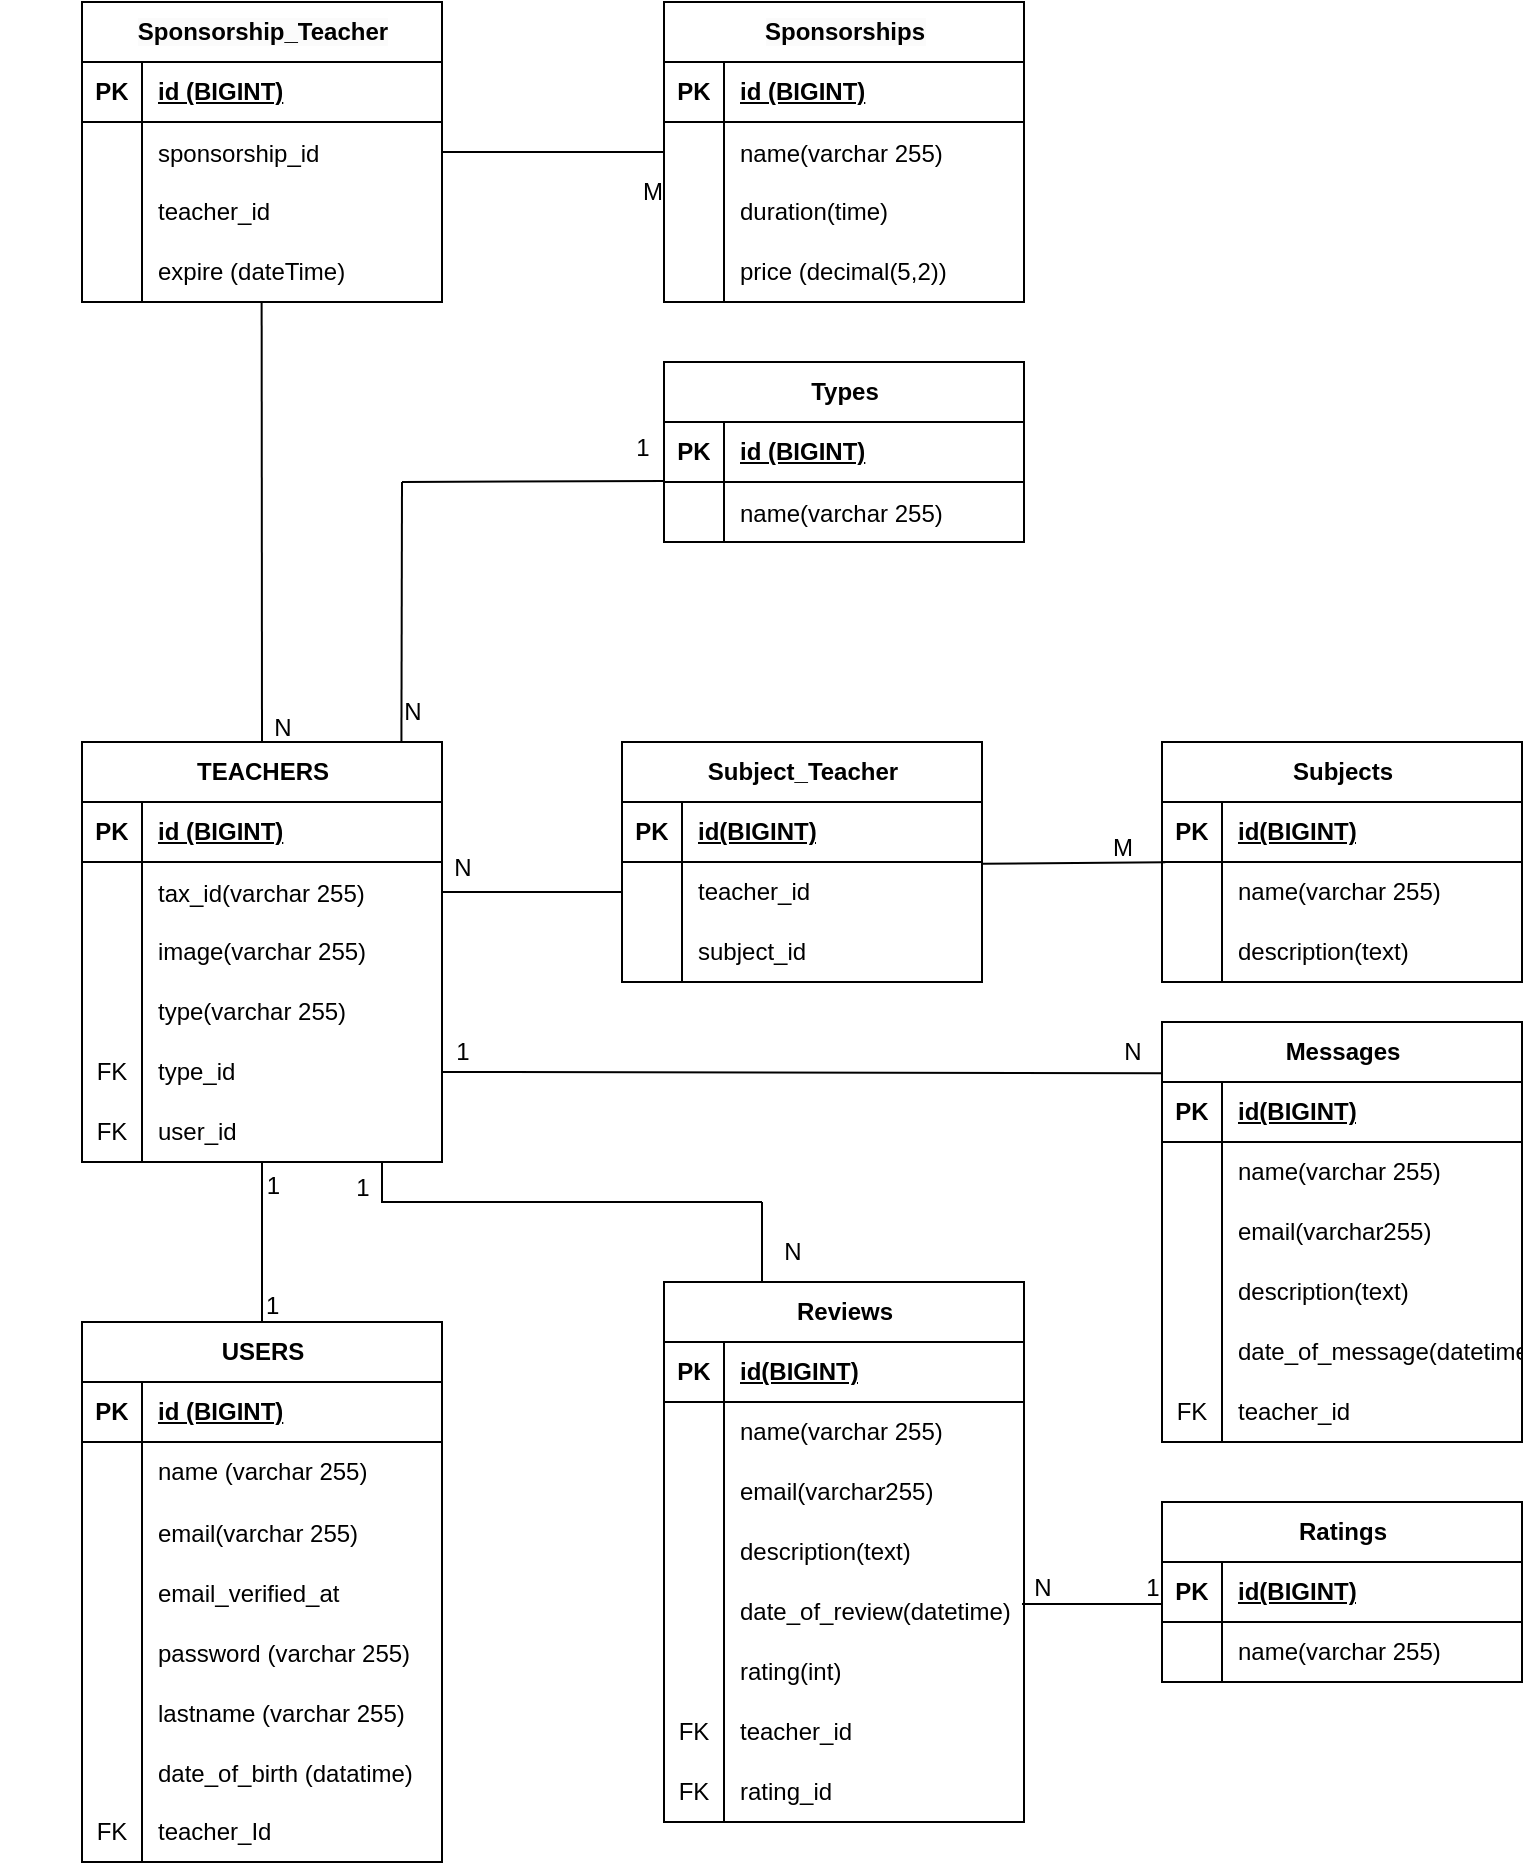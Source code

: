 <mxfile version="24.0.6" type="device">
  <diagram name="Pagina-1" id="2-KWNhYG-LQOm4lo-EsQ">
    <mxGraphModel dx="989" dy="1683" grid="1" gridSize="10" guides="1" tooltips="1" connect="1" arrows="1" fold="1" page="1" pageScale="1" pageWidth="827" pageHeight="1169" math="0" shadow="0">
      <root>
        <mxCell id="0" />
        <mxCell id="1" parent="0" />
        <mxCell id="TW_e7OQc9D77J0eGccz6-1" value="USERS" style="shape=table;startSize=30;container=1;collapsible=1;childLayout=tableLayout;fixedRows=1;rowLines=0;fontStyle=1;align=center;resizeLast=1;html=1;" parent="1" vertex="1">
          <mxGeometry x="90" y="380" width="180" height="270" as="geometry" />
        </mxCell>
        <mxCell id="TW_e7OQc9D77J0eGccz6-2" value="" style="shape=tableRow;horizontal=0;startSize=0;swimlaneHead=0;swimlaneBody=0;fillColor=none;collapsible=0;dropTarget=0;points=[[0,0.5],[1,0.5]];portConstraint=eastwest;top=0;left=0;right=0;bottom=1;" parent="TW_e7OQc9D77J0eGccz6-1" vertex="1">
          <mxGeometry y="30" width="180" height="30" as="geometry" />
        </mxCell>
        <mxCell id="TW_e7OQc9D77J0eGccz6-3" value="PK" style="shape=partialRectangle;connectable=0;fillColor=none;top=0;left=0;bottom=0;right=0;fontStyle=1;overflow=hidden;whiteSpace=wrap;html=1;" parent="TW_e7OQc9D77J0eGccz6-2" vertex="1">
          <mxGeometry width="30" height="30" as="geometry">
            <mxRectangle width="30" height="30" as="alternateBounds" />
          </mxGeometry>
        </mxCell>
        <mxCell id="TW_e7OQc9D77J0eGccz6-4" value="id (BIGINT)" style="shape=partialRectangle;connectable=0;fillColor=none;top=0;left=0;bottom=0;right=0;align=left;spacingLeft=6;fontStyle=5;overflow=hidden;whiteSpace=wrap;html=1;" parent="TW_e7OQc9D77J0eGccz6-2" vertex="1">
          <mxGeometry x="30" width="150" height="30" as="geometry">
            <mxRectangle width="150" height="30" as="alternateBounds" />
          </mxGeometry>
        </mxCell>
        <mxCell id="TW_e7OQc9D77J0eGccz6-5" value="" style="shape=tableRow;horizontal=0;startSize=0;swimlaneHead=0;swimlaneBody=0;fillColor=none;collapsible=0;dropTarget=0;points=[[0,0.5],[1,0.5]];portConstraint=eastwest;top=0;left=0;right=0;bottom=0;" parent="TW_e7OQc9D77J0eGccz6-1" vertex="1">
          <mxGeometry y="60" width="180" height="30" as="geometry" />
        </mxCell>
        <mxCell id="TW_e7OQc9D77J0eGccz6-6" value="" style="shape=partialRectangle;connectable=0;fillColor=none;top=0;left=0;bottom=0;right=0;editable=1;overflow=hidden;whiteSpace=wrap;html=1;" parent="TW_e7OQc9D77J0eGccz6-5" vertex="1">
          <mxGeometry width="30" height="30" as="geometry">
            <mxRectangle width="30" height="30" as="alternateBounds" />
          </mxGeometry>
        </mxCell>
        <mxCell id="TW_e7OQc9D77J0eGccz6-7" value="name (varchar 255)" style="shape=partialRectangle;connectable=0;fillColor=none;top=0;left=0;bottom=0;right=0;align=left;spacingLeft=6;overflow=hidden;whiteSpace=wrap;html=1;" parent="TW_e7OQc9D77J0eGccz6-5" vertex="1">
          <mxGeometry x="30" width="150" height="30" as="geometry">
            <mxRectangle width="150" height="30" as="alternateBounds" />
          </mxGeometry>
        </mxCell>
        <mxCell id="WBda8OKQZwUuSDsBopUI-11" value="" style="shape=tableRow;horizontal=0;startSize=0;swimlaneHead=0;swimlaneBody=0;fillColor=none;collapsible=0;dropTarget=0;points=[[0,0.5],[1,0.5]];portConstraint=eastwest;top=0;left=0;right=0;bottom=0;" parent="TW_e7OQc9D77J0eGccz6-1" vertex="1">
          <mxGeometry y="90" width="180" height="30" as="geometry" />
        </mxCell>
        <mxCell id="WBda8OKQZwUuSDsBopUI-12" value="" style="shape=partialRectangle;connectable=0;fillColor=none;top=0;left=0;bottom=0;right=0;editable=1;overflow=hidden;" parent="WBda8OKQZwUuSDsBopUI-11" vertex="1">
          <mxGeometry width="30" height="30" as="geometry">
            <mxRectangle width="30" height="30" as="alternateBounds" />
          </mxGeometry>
        </mxCell>
        <mxCell id="WBda8OKQZwUuSDsBopUI-13" value="email(varchar 255)" style="shape=partialRectangle;connectable=0;fillColor=none;top=0;left=0;bottom=0;right=0;align=left;spacingLeft=6;overflow=hidden;" parent="WBda8OKQZwUuSDsBopUI-11" vertex="1">
          <mxGeometry x="30" width="150" height="30" as="geometry">
            <mxRectangle width="150" height="30" as="alternateBounds" />
          </mxGeometry>
        </mxCell>
        <mxCell id="WBda8OKQZwUuSDsBopUI-20" value="" style="shape=tableRow;horizontal=0;startSize=0;swimlaneHead=0;swimlaneBody=0;fillColor=none;collapsible=0;dropTarget=0;points=[[0,0.5],[1,0.5]];portConstraint=eastwest;top=0;left=0;right=0;bottom=0;" parent="TW_e7OQc9D77J0eGccz6-1" vertex="1">
          <mxGeometry y="120" width="180" height="30" as="geometry" />
        </mxCell>
        <mxCell id="WBda8OKQZwUuSDsBopUI-21" value="" style="shape=partialRectangle;connectable=0;fillColor=none;top=0;left=0;bottom=0;right=0;editable=1;overflow=hidden;" parent="WBda8OKQZwUuSDsBopUI-20" vertex="1">
          <mxGeometry width="30" height="30" as="geometry">
            <mxRectangle width="30" height="30" as="alternateBounds" />
          </mxGeometry>
        </mxCell>
        <mxCell id="WBda8OKQZwUuSDsBopUI-22" value="email_verified_at" style="shape=partialRectangle;connectable=0;fillColor=none;top=0;left=0;bottom=0;right=0;align=left;spacingLeft=6;overflow=hidden;" parent="WBda8OKQZwUuSDsBopUI-20" vertex="1">
          <mxGeometry x="30" width="150" height="30" as="geometry">
            <mxRectangle width="150" height="30" as="alternateBounds" />
          </mxGeometry>
        </mxCell>
        <mxCell id="WBda8OKQZwUuSDsBopUI-17" value="" style="shape=tableRow;horizontal=0;startSize=0;swimlaneHead=0;swimlaneBody=0;fillColor=none;collapsible=0;dropTarget=0;points=[[0,0.5],[1,0.5]];portConstraint=eastwest;top=0;left=0;right=0;bottom=0;" parent="TW_e7OQc9D77J0eGccz6-1" vertex="1">
          <mxGeometry y="150" width="180" height="30" as="geometry" />
        </mxCell>
        <mxCell id="WBda8OKQZwUuSDsBopUI-18" value="" style="shape=partialRectangle;connectable=0;fillColor=none;top=0;left=0;bottom=0;right=0;editable=1;overflow=hidden;" parent="WBda8OKQZwUuSDsBopUI-17" vertex="1">
          <mxGeometry width="30" height="30" as="geometry">
            <mxRectangle width="30" height="30" as="alternateBounds" />
          </mxGeometry>
        </mxCell>
        <mxCell id="WBda8OKQZwUuSDsBopUI-19" value="password (varchar 255)" style="shape=partialRectangle;connectable=0;fillColor=none;top=0;left=0;bottom=0;right=0;align=left;spacingLeft=6;overflow=hidden;" parent="WBda8OKQZwUuSDsBopUI-17" vertex="1">
          <mxGeometry x="30" width="150" height="30" as="geometry">
            <mxRectangle width="150" height="30" as="alternateBounds" />
          </mxGeometry>
        </mxCell>
        <mxCell id="WBda8OKQZwUuSDsBopUI-14" value="" style="shape=tableRow;horizontal=0;startSize=0;swimlaneHead=0;swimlaneBody=0;fillColor=none;collapsible=0;dropTarget=0;points=[[0,0.5],[1,0.5]];portConstraint=eastwest;top=0;left=0;right=0;bottom=0;" parent="TW_e7OQc9D77J0eGccz6-1" vertex="1">
          <mxGeometry y="180" width="180" height="30" as="geometry" />
        </mxCell>
        <mxCell id="WBda8OKQZwUuSDsBopUI-15" value="" style="shape=partialRectangle;connectable=0;fillColor=none;top=0;left=0;bottom=0;right=0;editable=1;overflow=hidden;" parent="WBda8OKQZwUuSDsBopUI-14" vertex="1">
          <mxGeometry width="30" height="30" as="geometry">
            <mxRectangle width="30" height="30" as="alternateBounds" />
          </mxGeometry>
        </mxCell>
        <mxCell id="WBda8OKQZwUuSDsBopUI-16" value="lastname (varchar 255)" style="shape=partialRectangle;connectable=0;fillColor=none;top=0;left=0;bottom=0;right=0;align=left;spacingLeft=6;overflow=hidden;" parent="WBda8OKQZwUuSDsBopUI-14" vertex="1">
          <mxGeometry x="30" width="150" height="30" as="geometry">
            <mxRectangle width="150" height="30" as="alternateBounds" />
          </mxGeometry>
        </mxCell>
        <mxCell id="WBda8OKQZwUuSDsBopUI-8" value="" style="shape=tableRow;horizontal=0;startSize=0;swimlaneHead=0;swimlaneBody=0;fillColor=none;collapsible=0;dropTarget=0;points=[[0,0.5],[1,0.5]];portConstraint=eastwest;top=0;left=0;right=0;bottom=0;" parent="TW_e7OQc9D77J0eGccz6-1" vertex="1">
          <mxGeometry y="210" width="180" height="30" as="geometry" />
        </mxCell>
        <mxCell id="WBda8OKQZwUuSDsBopUI-9" value="" style="shape=partialRectangle;connectable=0;fillColor=none;top=0;left=0;bottom=0;right=0;editable=1;overflow=hidden;" parent="WBda8OKQZwUuSDsBopUI-8" vertex="1">
          <mxGeometry width="30" height="30" as="geometry">
            <mxRectangle width="30" height="30" as="alternateBounds" />
          </mxGeometry>
        </mxCell>
        <mxCell id="WBda8OKQZwUuSDsBopUI-10" value="date_of_birth (datatime)" style="shape=partialRectangle;connectable=0;fillColor=none;top=0;left=0;bottom=0;right=0;align=left;spacingLeft=6;overflow=hidden;" parent="WBda8OKQZwUuSDsBopUI-8" vertex="1">
          <mxGeometry x="30" width="150" height="30" as="geometry">
            <mxRectangle width="150" height="30" as="alternateBounds" />
          </mxGeometry>
        </mxCell>
        <mxCell id="WBda8OKQZwUuSDsBopUI-5" value="" style="shape=tableRow;horizontal=0;startSize=0;swimlaneHead=0;swimlaneBody=0;fillColor=none;collapsible=0;dropTarget=0;points=[[0,0.5],[1,0.5]];portConstraint=eastwest;top=0;left=0;right=0;bottom=0;" parent="TW_e7OQc9D77J0eGccz6-1" vertex="1">
          <mxGeometry y="240" width="180" height="30" as="geometry" />
        </mxCell>
        <mxCell id="WBda8OKQZwUuSDsBopUI-6" value="FK" style="shape=partialRectangle;connectable=0;fillColor=none;top=0;left=0;bottom=0;right=0;fontStyle=0;overflow=hidden;whiteSpace=wrap;html=1;" parent="WBda8OKQZwUuSDsBopUI-5" vertex="1">
          <mxGeometry width="30" height="30" as="geometry">
            <mxRectangle width="30" height="30" as="alternateBounds" />
          </mxGeometry>
        </mxCell>
        <mxCell id="WBda8OKQZwUuSDsBopUI-7" value="teacher_Id" style="shape=partialRectangle;connectable=0;fillColor=none;top=0;left=0;bottom=0;right=0;align=left;spacingLeft=6;fontStyle=0;overflow=hidden;whiteSpace=wrap;html=1;" parent="WBda8OKQZwUuSDsBopUI-5" vertex="1">
          <mxGeometry x="30" width="150" height="30" as="geometry">
            <mxRectangle width="150" height="30" as="alternateBounds" />
          </mxGeometry>
        </mxCell>
        <mxCell id="TW_e7OQc9D77J0eGccz6-8" value="TEACHERS" style="shape=table;startSize=30;container=1;collapsible=1;childLayout=tableLayout;fixedRows=1;rowLines=0;fontStyle=1;align=center;resizeLast=1;html=1;" parent="1" vertex="1">
          <mxGeometry x="90" y="90" width="180" height="210" as="geometry" />
        </mxCell>
        <mxCell id="TW_e7OQc9D77J0eGccz6-9" value="" style="shape=tableRow;horizontal=0;startSize=0;swimlaneHead=0;swimlaneBody=0;fillColor=none;collapsible=0;dropTarget=0;points=[[0,0.5],[1,0.5]];portConstraint=eastwest;top=0;left=0;right=0;bottom=1;" parent="TW_e7OQc9D77J0eGccz6-8" vertex="1">
          <mxGeometry y="30" width="180" height="30" as="geometry" />
        </mxCell>
        <mxCell id="TW_e7OQc9D77J0eGccz6-10" value="PK" style="shape=partialRectangle;connectable=0;fillColor=none;top=0;left=0;bottom=0;right=0;fontStyle=1;overflow=hidden;whiteSpace=wrap;html=1;" parent="TW_e7OQc9D77J0eGccz6-9" vertex="1">
          <mxGeometry width="30" height="30" as="geometry">
            <mxRectangle width="30" height="30" as="alternateBounds" />
          </mxGeometry>
        </mxCell>
        <mxCell id="TW_e7OQc9D77J0eGccz6-11" value="id (BIGINT)" style="shape=partialRectangle;connectable=0;fillColor=none;top=0;left=0;bottom=0;right=0;align=left;spacingLeft=6;fontStyle=5;overflow=hidden;whiteSpace=wrap;html=1;" parent="TW_e7OQc9D77J0eGccz6-9" vertex="1">
          <mxGeometry x="30" width="150" height="30" as="geometry">
            <mxRectangle width="150" height="30" as="alternateBounds" />
          </mxGeometry>
        </mxCell>
        <mxCell id="WBda8OKQZwUuSDsBopUI-37" value="" style="shape=tableRow;horizontal=0;startSize=0;swimlaneHead=0;swimlaneBody=0;fillColor=none;collapsible=0;dropTarget=0;points=[[0,0.5],[1,0.5]];portConstraint=eastwest;top=0;left=0;right=0;bottom=0;" parent="TW_e7OQc9D77J0eGccz6-8" vertex="1">
          <mxGeometry y="60" width="180" height="30" as="geometry" />
        </mxCell>
        <mxCell id="WBda8OKQZwUuSDsBopUI-38" value="" style="shape=partialRectangle;connectable=0;fillColor=none;top=0;left=0;bottom=0;right=0;editable=1;overflow=hidden;" parent="WBda8OKQZwUuSDsBopUI-37" vertex="1">
          <mxGeometry width="30" height="30" as="geometry">
            <mxRectangle width="30" height="30" as="alternateBounds" />
          </mxGeometry>
        </mxCell>
        <mxCell id="WBda8OKQZwUuSDsBopUI-39" value="tax_id(varchar 255)" style="shape=partialRectangle;connectable=0;fillColor=none;top=0;left=0;bottom=0;right=0;align=left;spacingLeft=6;overflow=hidden;" parent="WBda8OKQZwUuSDsBopUI-37" vertex="1">
          <mxGeometry x="30" width="150" height="30" as="geometry">
            <mxRectangle width="150" height="30" as="alternateBounds" />
          </mxGeometry>
        </mxCell>
        <mxCell id="TW_e7OQc9D77J0eGccz6-12" value="" style="shape=tableRow;horizontal=0;startSize=0;swimlaneHead=0;swimlaneBody=0;fillColor=none;collapsible=0;dropTarget=0;points=[[0,0.5],[1,0.5]];portConstraint=eastwest;top=0;left=0;right=0;bottom=0;" parent="TW_e7OQc9D77J0eGccz6-8" vertex="1">
          <mxGeometry y="90" width="180" height="30" as="geometry" />
        </mxCell>
        <mxCell id="TW_e7OQc9D77J0eGccz6-13" value="" style="shape=partialRectangle;connectable=0;fillColor=none;top=0;left=0;bottom=0;right=0;editable=1;overflow=hidden;whiteSpace=wrap;html=1;" parent="TW_e7OQc9D77J0eGccz6-12" vertex="1">
          <mxGeometry width="30" height="30" as="geometry">
            <mxRectangle width="30" height="30" as="alternateBounds" />
          </mxGeometry>
        </mxCell>
        <mxCell id="TW_e7OQc9D77J0eGccz6-14" value="image(varchar 255)" style="shape=partialRectangle;connectable=0;fillColor=none;top=0;left=0;bottom=0;right=0;align=left;spacingLeft=6;overflow=hidden;whiteSpace=wrap;html=1;" parent="TW_e7OQc9D77J0eGccz6-12" vertex="1">
          <mxGeometry x="30" width="150" height="30" as="geometry">
            <mxRectangle width="150" height="30" as="alternateBounds" />
          </mxGeometry>
        </mxCell>
        <mxCell id="oO6BPo9WejpJK7Wlo1lU-31" style="shape=tableRow;horizontal=0;startSize=0;swimlaneHead=0;swimlaneBody=0;fillColor=none;collapsible=0;dropTarget=0;points=[[0,0.5],[1,0.5]];portConstraint=eastwest;top=0;left=0;right=0;bottom=0;" vertex="1" parent="TW_e7OQc9D77J0eGccz6-8">
          <mxGeometry y="120" width="180" height="30" as="geometry" />
        </mxCell>
        <mxCell id="oO6BPo9WejpJK7Wlo1lU-32" style="shape=partialRectangle;connectable=0;fillColor=none;top=0;left=0;bottom=0;right=0;editable=1;overflow=hidden;whiteSpace=wrap;html=1;" vertex="1" parent="oO6BPo9WejpJK7Wlo1lU-31">
          <mxGeometry width="30" height="30" as="geometry">
            <mxRectangle width="30" height="30" as="alternateBounds" />
          </mxGeometry>
        </mxCell>
        <mxCell id="oO6BPo9WejpJK7Wlo1lU-33" value="type(varchar 255)" style="shape=partialRectangle;connectable=0;fillColor=none;top=0;left=0;bottom=0;right=0;align=left;spacingLeft=6;overflow=hidden;whiteSpace=wrap;html=1;" vertex="1" parent="oO6BPo9WejpJK7Wlo1lU-31">
          <mxGeometry x="30" width="150" height="30" as="geometry">
            <mxRectangle width="150" height="30" as="alternateBounds" />
          </mxGeometry>
        </mxCell>
        <mxCell id="oO6BPo9WejpJK7Wlo1lU-50" style="shape=tableRow;horizontal=0;startSize=0;swimlaneHead=0;swimlaneBody=0;fillColor=none;collapsible=0;dropTarget=0;points=[[0,0.5],[1,0.5]];portConstraint=eastwest;top=0;left=0;right=0;bottom=0;" vertex="1" parent="TW_e7OQc9D77J0eGccz6-8">
          <mxGeometry y="150" width="180" height="30" as="geometry" />
        </mxCell>
        <mxCell id="oO6BPo9WejpJK7Wlo1lU-51" value="FK" style="shape=partialRectangle;connectable=0;fillColor=none;top=0;left=0;bottom=0;right=0;editable=1;overflow=hidden;whiteSpace=wrap;html=1;" vertex="1" parent="oO6BPo9WejpJK7Wlo1lU-50">
          <mxGeometry width="30" height="30" as="geometry">
            <mxRectangle width="30" height="30" as="alternateBounds" />
          </mxGeometry>
        </mxCell>
        <mxCell id="oO6BPo9WejpJK7Wlo1lU-52" value="type_id" style="shape=partialRectangle;connectable=0;fillColor=none;top=0;left=0;bottom=0;right=0;align=left;spacingLeft=6;overflow=hidden;whiteSpace=wrap;html=1;" vertex="1" parent="oO6BPo9WejpJK7Wlo1lU-50">
          <mxGeometry x="30" width="150" height="30" as="geometry">
            <mxRectangle width="150" height="30" as="alternateBounds" />
          </mxGeometry>
        </mxCell>
        <mxCell id="oO6BPo9WejpJK7Wlo1lU-197" style="shape=tableRow;horizontal=0;startSize=0;swimlaneHead=0;swimlaneBody=0;fillColor=none;collapsible=0;dropTarget=0;points=[[0,0.5],[1,0.5]];portConstraint=eastwest;top=0;left=0;right=0;bottom=0;" vertex="1" parent="TW_e7OQc9D77J0eGccz6-8">
          <mxGeometry y="180" width="180" height="30" as="geometry" />
        </mxCell>
        <mxCell id="oO6BPo9WejpJK7Wlo1lU-198" value="FK" style="shape=partialRectangle;connectable=0;fillColor=none;top=0;left=0;bottom=0;right=0;editable=1;overflow=hidden;whiteSpace=wrap;html=1;" vertex="1" parent="oO6BPo9WejpJK7Wlo1lU-197">
          <mxGeometry width="30" height="30" as="geometry">
            <mxRectangle width="30" height="30" as="alternateBounds" />
          </mxGeometry>
        </mxCell>
        <mxCell id="oO6BPo9WejpJK7Wlo1lU-199" value="user_id" style="shape=partialRectangle;connectable=0;fillColor=none;top=0;left=0;bottom=0;right=0;align=left;spacingLeft=6;overflow=hidden;whiteSpace=wrap;html=1;" vertex="1" parent="oO6BPo9WejpJK7Wlo1lU-197">
          <mxGeometry x="30" width="150" height="30" as="geometry">
            <mxRectangle width="150" height="30" as="alternateBounds" />
          </mxGeometry>
        </mxCell>
        <mxCell id="TW_e7OQc9D77J0eGccz6-32" value="" style="shape=tableRow;horizontal=0;startSize=0;swimlaneHead=0;swimlaneBody=0;fillColor=none;collapsible=0;dropTarget=0;points=[[0,0.5],[1,0.5]];portConstraint=eastwest;top=0;left=0;right=0;bottom=0;" parent="1" vertex="1">
          <mxGeometry x="50" y="390" width="180" height="30" as="geometry" />
        </mxCell>
        <mxCell id="oO6BPo9WejpJK7Wlo1lU-22" value="" style="endArrow=none;html=1;rounded=0;exitX=0.5;exitY=0;exitDx=0;exitDy=0;" edge="1" parent="1" source="TW_e7OQc9D77J0eGccz6-1">
          <mxGeometry relative="1" as="geometry">
            <mxPoint x="330" y="380" as="sourcePoint" />
            <mxPoint x="180" y="300" as="targetPoint" />
          </mxGeometry>
        </mxCell>
        <mxCell id="oO6BPo9WejpJK7Wlo1lU-23" value="1" style="resizable=0;html=1;whiteSpace=wrap;align=left;verticalAlign=bottom;" connectable="0" vertex="1" parent="oO6BPo9WejpJK7Wlo1lU-22">
          <mxGeometry x="-1" relative="1" as="geometry" />
        </mxCell>
        <mxCell id="oO6BPo9WejpJK7Wlo1lU-24" value="1" style="resizable=0;html=1;whiteSpace=wrap;align=right;verticalAlign=bottom;" connectable="0" vertex="1" parent="oO6BPo9WejpJK7Wlo1lU-22">
          <mxGeometry x="1" relative="1" as="geometry">
            <mxPoint x="10" y="20" as="offset" />
          </mxGeometry>
        </mxCell>
        <mxCell id="oO6BPo9WejpJK7Wlo1lU-34" value="&lt;div style=&quot;text-align: center;&quot;&gt;&lt;span style=&quot;text-align: left; background-color: rgb(251, 251, 251);&quot;&gt;Sponsorship_Teacher&lt;/span&gt;&lt;/div&gt;" style="shape=table;startSize=30;container=1;collapsible=1;childLayout=tableLayout;fixedRows=1;rowLines=0;fontStyle=1;align=center;resizeLast=1;html=1;" vertex="1" parent="1">
          <mxGeometry x="90" y="-280" width="180" height="150" as="geometry" />
        </mxCell>
        <mxCell id="oO6BPo9WejpJK7Wlo1lU-35" value="" style="shape=tableRow;horizontal=0;startSize=0;swimlaneHead=0;swimlaneBody=0;fillColor=none;collapsible=0;dropTarget=0;points=[[0,0.5],[1,0.5]];portConstraint=eastwest;top=0;left=0;right=0;bottom=1;" vertex="1" parent="oO6BPo9WejpJK7Wlo1lU-34">
          <mxGeometry y="30" width="180" height="30" as="geometry" />
        </mxCell>
        <mxCell id="oO6BPo9WejpJK7Wlo1lU-36" value="PK" style="shape=partialRectangle;connectable=0;fillColor=none;top=0;left=0;bottom=0;right=0;fontStyle=1;overflow=hidden;whiteSpace=wrap;html=1;" vertex="1" parent="oO6BPo9WejpJK7Wlo1lU-35">
          <mxGeometry width="30" height="30" as="geometry">
            <mxRectangle width="30" height="30" as="alternateBounds" />
          </mxGeometry>
        </mxCell>
        <mxCell id="oO6BPo9WejpJK7Wlo1lU-37" value="id (BIGINT)" style="shape=partialRectangle;connectable=0;fillColor=none;top=0;left=0;bottom=0;right=0;align=left;spacingLeft=6;fontStyle=5;overflow=hidden;whiteSpace=wrap;html=1;" vertex="1" parent="oO6BPo9WejpJK7Wlo1lU-35">
          <mxGeometry x="30" width="150" height="30" as="geometry">
            <mxRectangle width="150" height="30" as="alternateBounds" />
          </mxGeometry>
        </mxCell>
        <mxCell id="oO6BPo9WejpJK7Wlo1lU-38" value="" style="shape=tableRow;horizontal=0;startSize=0;swimlaneHead=0;swimlaneBody=0;fillColor=none;collapsible=0;dropTarget=0;points=[[0,0.5],[1,0.5]];portConstraint=eastwest;top=0;left=0;right=0;bottom=0;" vertex="1" parent="oO6BPo9WejpJK7Wlo1lU-34">
          <mxGeometry y="60" width="180" height="30" as="geometry" />
        </mxCell>
        <mxCell id="oO6BPo9WejpJK7Wlo1lU-39" value="" style="shape=partialRectangle;connectable=0;fillColor=none;top=0;left=0;bottom=0;right=0;editable=1;overflow=hidden;" vertex="1" parent="oO6BPo9WejpJK7Wlo1lU-38">
          <mxGeometry width="30" height="30" as="geometry">
            <mxRectangle width="30" height="30" as="alternateBounds" />
          </mxGeometry>
        </mxCell>
        <mxCell id="oO6BPo9WejpJK7Wlo1lU-40" value="sponsorship_id" style="shape=partialRectangle;connectable=0;fillColor=none;top=0;left=0;bottom=0;right=0;align=left;spacingLeft=6;overflow=hidden;" vertex="1" parent="oO6BPo9WejpJK7Wlo1lU-38">
          <mxGeometry x="30" width="150" height="30" as="geometry">
            <mxRectangle width="150" height="30" as="alternateBounds" />
          </mxGeometry>
        </mxCell>
        <mxCell id="oO6BPo9WejpJK7Wlo1lU-41" value="" style="shape=tableRow;horizontal=0;startSize=0;swimlaneHead=0;swimlaneBody=0;fillColor=none;collapsible=0;dropTarget=0;points=[[0,0.5],[1,0.5]];portConstraint=eastwest;top=0;left=0;right=0;bottom=0;" vertex="1" parent="oO6BPo9WejpJK7Wlo1lU-34">
          <mxGeometry y="90" width="180" height="30" as="geometry" />
        </mxCell>
        <mxCell id="oO6BPo9WejpJK7Wlo1lU-42" value="" style="shape=partialRectangle;connectable=0;fillColor=none;top=0;left=0;bottom=0;right=0;editable=1;overflow=hidden;whiteSpace=wrap;html=1;" vertex="1" parent="oO6BPo9WejpJK7Wlo1lU-41">
          <mxGeometry width="30" height="30" as="geometry">
            <mxRectangle width="30" height="30" as="alternateBounds" />
          </mxGeometry>
        </mxCell>
        <mxCell id="oO6BPo9WejpJK7Wlo1lU-43" value="teacher_id" style="shape=partialRectangle;connectable=0;fillColor=none;top=0;left=0;bottom=0;right=0;align=left;spacingLeft=6;overflow=hidden;whiteSpace=wrap;html=1;" vertex="1" parent="oO6BPo9WejpJK7Wlo1lU-41">
          <mxGeometry x="30" width="150" height="30" as="geometry">
            <mxRectangle width="150" height="30" as="alternateBounds" />
          </mxGeometry>
        </mxCell>
        <mxCell id="oO6BPo9WejpJK7Wlo1lU-44" style="shape=tableRow;horizontal=0;startSize=0;swimlaneHead=0;swimlaneBody=0;fillColor=none;collapsible=0;dropTarget=0;points=[[0,0.5],[1,0.5]];portConstraint=eastwest;top=0;left=0;right=0;bottom=0;" vertex="1" parent="oO6BPo9WejpJK7Wlo1lU-34">
          <mxGeometry y="120" width="180" height="30" as="geometry" />
        </mxCell>
        <mxCell id="oO6BPo9WejpJK7Wlo1lU-45" style="shape=partialRectangle;connectable=0;fillColor=none;top=0;left=0;bottom=0;right=0;editable=1;overflow=hidden;whiteSpace=wrap;html=1;" vertex="1" parent="oO6BPo9WejpJK7Wlo1lU-44">
          <mxGeometry width="30" height="30" as="geometry">
            <mxRectangle width="30" height="30" as="alternateBounds" />
          </mxGeometry>
        </mxCell>
        <mxCell id="oO6BPo9WejpJK7Wlo1lU-46" value="expire (dateTime)" style="shape=partialRectangle;connectable=0;fillColor=none;top=0;left=0;bottom=0;right=0;align=left;spacingLeft=6;overflow=hidden;whiteSpace=wrap;html=1;" vertex="1" parent="oO6BPo9WejpJK7Wlo1lU-44">
          <mxGeometry x="30" width="150" height="30" as="geometry">
            <mxRectangle width="150" height="30" as="alternateBounds" />
          </mxGeometry>
        </mxCell>
        <mxCell id="oO6BPo9WejpJK7Wlo1lU-54" value="&lt;div style=&quot;text-align: center;&quot;&gt;&lt;span style=&quot;text-align: left; background-color: rgb(251, 251, 251);&quot;&gt;Sponsorships&lt;/span&gt;&lt;/div&gt;" style="shape=table;startSize=30;container=1;collapsible=1;childLayout=tableLayout;fixedRows=1;rowLines=0;fontStyle=1;align=center;resizeLast=1;html=1;" vertex="1" parent="1">
          <mxGeometry x="381" y="-280" width="180" height="150" as="geometry" />
        </mxCell>
        <mxCell id="oO6BPo9WejpJK7Wlo1lU-55" value="" style="shape=tableRow;horizontal=0;startSize=0;swimlaneHead=0;swimlaneBody=0;fillColor=none;collapsible=0;dropTarget=0;points=[[0,0.5],[1,0.5]];portConstraint=eastwest;top=0;left=0;right=0;bottom=1;" vertex="1" parent="oO6BPo9WejpJK7Wlo1lU-54">
          <mxGeometry y="30" width="180" height="30" as="geometry" />
        </mxCell>
        <mxCell id="oO6BPo9WejpJK7Wlo1lU-56" value="PK" style="shape=partialRectangle;connectable=0;fillColor=none;top=0;left=0;bottom=0;right=0;fontStyle=1;overflow=hidden;whiteSpace=wrap;html=1;" vertex="1" parent="oO6BPo9WejpJK7Wlo1lU-55">
          <mxGeometry width="30" height="30" as="geometry">
            <mxRectangle width="30" height="30" as="alternateBounds" />
          </mxGeometry>
        </mxCell>
        <mxCell id="oO6BPo9WejpJK7Wlo1lU-57" value="id (BIGINT)" style="shape=partialRectangle;connectable=0;fillColor=none;top=0;left=0;bottom=0;right=0;align=left;spacingLeft=6;fontStyle=5;overflow=hidden;whiteSpace=wrap;html=1;" vertex="1" parent="oO6BPo9WejpJK7Wlo1lU-55">
          <mxGeometry x="30" width="150" height="30" as="geometry">
            <mxRectangle width="150" height="30" as="alternateBounds" />
          </mxGeometry>
        </mxCell>
        <mxCell id="oO6BPo9WejpJK7Wlo1lU-58" value="" style="shape=tableRow;horizontal=0;startSize=0;swimlaneHead=0;swimlaneBody=0;fillColor=none;collapsible=0;dropTarget=0;points=[[0,0.5],[1,0.5]];portConstraint=eastwest;top=0;left=0;right=0;bottom=0;" vertex="1" parent="oO6BPo9WejpJK7Wlo1lU-54">
          <mxGeometry y="60" width="180" height="30" as="geometry" />
        </mxCell>
        <mxCell id="oO6BPo9WejpJK7Wlo1lU-59" value="" style="shape=partialRectangle;connectable=0;fillColor=none;top=0;left=0;bottom=0;right=0;editable=1;overflow=hidden;" vertex="1" parent="oO6BPo9WejpJK7Wlo1lU-58">
          <mxGeometry width="30" height="30" as="geometry">
            <mxRectangle width="30" height="30" as="alternateBounds" />
          </mxGeometry>
        </mxCell>
        <mxCell id="oO6BPo9WejpJK7Wlo1lU-60" value="name(varchar 255)" style="shape=partialRectangle;connectable=0;fillColor=none;top=0;left=0;bottom=0;right=0;align=left;spacingLeft=6;overflow=hidden;" vertex="1" parent="oO6BPo9WejpJK7Wlo1lU-58">
          <mxGeometry x="30" width="150" height="30" as="geometry">
            <mxRectangle width="150" height="30" as="alternateBounds" />
          </mxGeometry>
        </mxCell>
        <mxCell id="oO6BPo9WejpJK7Wlo1lU-61" value="" style="shape=tableRow;horizontal=0;startSize=0;swimlaneHead=0;swimlaneBody=0;fillColor=none;collapsible=0;dropTarget=0;points=[[0,0.5],[1,0.5]];portConstraint=eastwest;top=0;left=0;right=0;bottom=0;" vertex="1" parent="oO6BPo9WejpJK7Wlo1lU-54">
          <mxGeometry y="90" width="180" height="30" as="geometry" />
        </mxCell>
        <mxCell id="oO6BPo9WejpJK7Wlo1lU-62" value="" style="shape=partialRectangle;connectable=0;fillColor=none;top=0;left=0;bottom=0;right=0;editable=1;overflow=hidden;whiteSpace=wrap;html=1;" vertex="1" parent="oO6BPo9WejpJK7Wlo1lU-61">
          <mxGeometry width="30" height="30" as="geometry">
            <mxRectangle width="30" height="30" as="alternateBounds" />
          </mxGeometry>
        </mxCell>
        <mxCell id="oO6BPo9WejpJK7Wlo1lU-63" value="duration(time)" style="shape=partialRectangle;connectable=0;fillColor=none;top=0;left=0;bottom=0;right=0;align=left;spacingLeft=6;overflow=hidden;whiteSpace=wrap;html=1;" vertex="1" parent="oO6BPo9WejpJK7Wlo1lU-61">
          <mxGeometry x="30" width="150" height="30" as="geometry">
            <mxRectangle width="150" height="30" as="alternateBounds" />
          </mxGeometry>
        </mxCell>
        <mxCell id="oO6BPo9WejpJK7Wlo1lU-64" style="shape=tableRow;horizontal=0;startSize=0;swimlaneHead=0;swimlaneBody=0;fillColor=none;collapsible=0;dropTarget=0;points=[[0,0.5],[1,0.5]];portConstraint=eastwest;top=0;left=0;right=0;bottom=0;" vertex="1" parent="oO6BPo9WejpJK7Wlo1lU-54">
          <mxGeometry y="120" width="180" height="30" as="geometry" />
        </mxCell>
        <mxCell id="oO6BPo9WejpJK7Wlo1lU-65" style="shape=partialRectangle;connectable=0;fillColor=none;top=0;left=0;bottom=0;right=0;editable=1;overflow=hidden;whiteSpace=wrap;html=1;" vertex="1" parent="oO6BPo9WejpJK7Wlo1lU-64">
          <mxGeometry width="30" height="30" as="geometry">
            <mxRectangle width="30" height="30" as="alternateBounds" />
          </mxGeometry>
        </mxCell>
        <mxCell id="oO6BPo9WejpJK7Wlo1lU-66" value="price (decimal(5,2))" style="shape=partialRectangle;connectable=0;fillColor=none;top=0;left=0;bottom=0;right=0;align=left;spacingLeft=6;overflow=hidden;whiteSpace=wrap;html=1;" vertex="1" parent="oO6BPo9WejpJK7Wlo1lU-64">
          <mxGeometry x="30" width="150" height="30" as="geometry">
            <mxRectangle width="150" height="30" as="alternateBounds" />
          </mxGeometry>
        </mxCell>
        <mxCell id="oO6BPo9WejpJK7Wlo1lU-67" value="" style="endArrow=none;html=1;rounded=0;entryX=0;entryY=0.5;entryDx=0;entryDy=0;exitX=1;exitY=0.5;exitDx=0;exitDy=0;" edge="1" parent="1" source="oO6BPo9WejpJK7Wlo1lU-38" target="oO6BPo9WejpJK7Wlo1lU-58">
          <mxGeometry relative="1" as="geometry">
            <mxPoint x="220" y="-40" as="sourcePoint" />
            <mxPoint x="380" y="-40" as="targetPoint" />
          </mxGeometry>
        </mxCell>
        <mxCell id="oO6BPo9WejpJK7Wlo1lU-68" value="" style="endArrow=none;html=1;rounded=0;entryX=0.499;entryY=0.995;entryDx=0;entryDy=0;exitX=0.5;exitY=0;exitDx=0;exitDy=0;entryPerimeter=0;" edge="1" parent="1" source="TW_e7OQc9D77J0eGccz6-8" target="oO6BPo9WejpJK7Wlo1lU-44">
          <mxGeometry relative="1" as="geometry">
            <mxPoint x="140" y="20" as="sourcePoint" />
            <mxPoint x="251" y="20" as="targetPoint" />
          </mxGeometry>
        </mxCell>
        <mxCell id="oO6BPo9WejpJK7Wlo1lU-69" value="Subject_Teacher" style="shape=table;startSize=30;container=1;collapsible=1;childLayout=tableLayout;fixedRows=1;rowLines=0;fontStyle=1;align=center;resizeLast=1;html=1;" vertex="1" parent="1">
          <mxGeometry x="360" y="90" width="180" height="120" as="geometry" />
        </mxCell>
        <mxCell id="oO6BPo9WejpJK7Wlo1lU-70" value="" style="shape=tableRow;horizontal=0;startSize=0;swimlaneHead=0;swimlaneBody=0;fillColor=none;collapsible=0;dropTarget=0;points=[[0,0.5],[1,0.5]];portConstraint=eastwest;top=0;left=0;right=0;bottom=1;" vertex="1" parent="oO6BPo9WejpJK7Wlo1lU-69">
          <mxGeometry y="30" width="180" height="30" as="geometry" />
        </mxCell>
        <mxCell id="oO6BPo9WejpJK7Wlo1lU-71" value="PK" style="shape=partialRectangle;connectable=0;fillColor=none;top=0;left=0;bottom=0;right=0;fontStyle=1;overflow=hidden;whiteSpace=wrap;html=1;" vertex="1" parent="oO6BPo9WejpJK7Wlo1lU-70">
          <mxGeometry width="30" height="30" as="geometry">
            <mxRectangle width="30" height="30" as="alternateBounds" />
          </mxGeometry>
        </mxCell>
        <mxCell id="oO6BPo9WejpJK7Wlo1lU-72" value="id(BIGINT)" style="shape=partialRectangle;connectable=0;fillColor=none;top=0;left=0;bottom=0;right=0;align=left;spacingLeft=6;fontStyle=5;overflow=hidden;whiteSpace=wrap;html=1;" vertex="1" parent="oO6BPo9WejpJK7Wlo1lU-70">
          <mxGeometry x="30" width="150" height="30" as="geometry">
            <mxRectangle width="150" height="30" as="alternateBounds" />
          </mxGeometry>
        </mxCell>
        <mxCell id="oO6BPo9WejpJK7Wlo1lU-73" value="" style="shape=tableRow;horizontal=0;startSize=0;swimlaneHead=0;swimlaneBody=0;fillColor=none;collapsible=0;dropTarget=0;points=[[0,0.5],[1,0.5]];portConstraint=eastwest;top=0;left=0;right=0;bottom=0;" vertex="1" parent="oO6BPo9WejpJK7Wlo1lU-69">
          <mxGeometry y="60" width="180" height="30" as="geometry" />
        </mxCell>
        <mxCell id="oO6BPo9WejpJK7Wlo1lU-74" value="" style="shape=partialRectangle;connectable=0;fillColor=none;top=0;left=0;bottom=0;right=0;editable=1;overflow=hidden;whiteSpace=wrap;html=1;" vertex="1" parent="oO6BPo9WejpJK7Wlo1lU-73">
          <mxGeometry width="30" height="30" as="geometry">
            <mxRectangle width="30" height="30" as="alternateBounds" />
          </mxGeometry>
        </mxCell>
        <mxCell id="oO6BPo9WejpJK7Wlo1lU-75" value="teacher_id" style="shape=partialRectangle;connectable=0;fillColor=none;top=0;left=0;bottom=0;right=0;align=left;spacingLeft=6;overflow=hidden;whiteSpace=wrap;html=1;" vertex="1" parent="oO6BPo9WejpJK7Wlo1lU-73">
          <mxGeometry x="30" width="150" height="30" as="geometry">
            <mxRectangle width="150" height="30" as="alternateBounds" />
          </mxGeometry>
        </mxCell>
        <mxCell id="oO6BPo9WejpJK7Wlo1lU-76" style="shape=tableRow;horizontal=0;startSize=0;swimlaneHead=0;swimlaneBody=0;fillColor=none;collapsible=0;dropTarget=0;points=[[0,0.5],[1,0.5]];portConstraint=eastwest;top=0;left=0;right=0;bottom=0;" vertex="1" parent="oO6BPo9WejpJK7Wlo1lU-69">
          <mxGeometry y="90" width="180" height="30" as="geometry" />
        </mxCell>
        <mxCell id="oO6BPo9WejpJK7Wlo1lU-77" style="shape=partialRectangle;connectable=0;fillColor=none;top=0;left=0;bottom=0;right=0;editable=1;overflow=hidden;whiteSpace=wrap;html=1;" vertex="1" parent="oO6BPo9WejpJK7Wlo1lU-76">
          <mxGeometry width="30" height="30" as="geometry">
            <mxRectangle width="30" height="30" as="alternateBounds" />
          </mxGeometry>
        </mxCell>
        <mxCell id="oO6BPo9WejpJK7Wlo1lU-78" value="subject_id" style="shape=partialRectangle;connectable=0;fillColor=none;top=0;left=0;bottom=0;right=0;align=left;spacingLeft=6;overflow=hidden;whiteSpace=wrap;html=1;" vertex="1" parent="oO6BPo9WejpJK7Wlo1lU-76">
          <mxGeometry x="30" width="150" height="30" as="geometry">
            <mxRectangle width="150" height="30" as="alternateBounds" />
          </mxGeometry>
        </mxCell>
        <mxCell id="oO6BPo9WejpJK7Wlo1lU-79" value="" style="endArrow=none;html=1;rounded=0;entryX=0;entryY=0.5;entryDx=0;entryDy=0;exitX=1;exitY=0.5;exitDx=0;exitDy=0;" edge="1" parent="1" source="WBda8OKQZwUuSDsBopUI-37" target="oO6BPo9WejpJK7Wlo1lU-73">
          <mxGeometry relative="1" as="geometry">
            <mxPoint x="370" y="245" as="sourcePoint" />
            <mxPoint x="370" y="115" as="targetPoint" />
          </mxGeometry>
        </mxCell>
        <mxCell id="oO6BPo9WejpJK7Wlo1lU-80" value="Subjects" style="shape=table;startSize=30;container=1;collapsible=1;childLayout=tableLayout;fixedRows=1;rowLines=0;fontStyle=1;align=center;resizeLast=1;html=1;" vertex="1" parent="1">
          <mxGeometry x="630" y="90" width="180" height="120" as="geometry" />
        </mxCell>
        <mxCell id="oO6BPo9WejpJK7Wlo1lU-81" value="" style="shape=tableRow;horizontal=0;startSize=0;swimlaneHead=0;swimlaneBody=0;fillColor=none;collapsible=0;dropTarget=0;points=[[0,0.5],[1,0.5]];portConstraint=eastwest;top=0;left=0;right=0;bottom=1;" vertex="1" parent="oO6BPo9WejpJK7Wlo1lU-80">
          <mxGeometry y="30" width="180" height="30" as="geometry" />
        </mxCell>
        <mxCell id="oO6BPo9WejpJK7Wlo1lU-82" value="PK" style="shape=partialRectangle;connectable=0;fillColor=none;top=0;left=0;bottom=0;right=0;fontStyle=1;overflow=hidden;whiteSpace=wrap;html=1;" vertex="1" parent="oO6BPo9WejpJK7Wlo1lU-81">
          <mxGeometry width="30" height="30" as="geometry">
            <mxRectangle width="30" height="30" as="alternateBounds" />
          </mxGeometry>
        </mxCell>
        <mxCell id="oO6BPo9WejpJK7Wlo1lU-83" value="id(BIGINT)" style="shape=partialRectangle;connectable=0;fillColor=none;top=0;left=0;bottom=0;right=0;align=left;spacingLeft=6;fontStyle=5;overflow=hidden;whiteSpace=wrap;html=1;" vertex="1" parent="oO6BPo9WejpJK7Wlo1lU-81">
          <mxGeometry x="30" width="150" height="30" as="geometry">
            <mxRectangle width="150" height="30" as="alternateBounds" />
          </mxGeometry>
        </mxCell>
        <mxCell id="oO6BPo9WejpJK7Wlo1lU-84" value="" style="shape=tableRow;horizontal=0;startSize=0;swimlaneHead=0;swimlaneBody=0;fillColor=none;collapsible=0;dropTarget=0;points=[[0,0.5],[1,0.5]];portConstraint=eastwest;top=0;left=0;right=0;bottom=0;" vertex="1" parent="oO6BPo9WejpJK7Wlo1lU-80">
          <mxGeometry y="60" width="180" height="30" as="geometry" />
        </mxCell>
        <mxCell id="oO6BPo9WejpJK7Wlo1lU-85" value="" style="shape=partialRectangle;connectable=0;fillColor=none;top=0;left=0;bottom=0;right=0;editable=1;overflow=hidden;whiteSpace=wrap;html=1;" vertex="1" parent="oO6BPo9WejpJK7Wlo1lU-84">
          <mxGeometry width="30" height="30" as="geometry">
            <mxRectangle width="30" height="30" as="alternateBounds" />
          </mxGeometry>
        </mxCell>
        <mxCell id="oO6BPo9WejpJK7Wlo1lU-86" value="name(varchar 255)" style="shape=partialRectangle;connectable=0;fillColor=none;top=0;left=0;bottom=0;right=0;align=left;spacingLeft=6;overflow=hidden;whiteSpace=wrap;html=1;" vertex="1" parent="oO6BPo9WejpJK7Wlo1lU-84">
          <mxGeometry x="30" width="150" height="30" as="geometry">
            <mxRectangle width="150" height="30" as="alternateBounds" />
          </mxGeometry>
        </mxCell>
        <mxCell id="oO6BPo9WejpJK7Wlo1lU-87" style="shape=tableRow;horizontal=0;startSize=0;swimlaneHead=0;swimlaneBody=0;fillColor=none;collapsible=0;dropTarget=0;points=[[0,0.5],[1,0.5]];portConstraint=eastwest;top=0;left=0;right=0;bottom=0;" vertex="1" parent="oO6BPo9WejpJK7Wlo1lU-80">
          <mxGeometry y="90" width="180" height="30" as="geometry" />
        </mxCell>
        <mxCell id="oO6BPo9WejpJK7Wlo1lU-88" style="shape=partialRectangle;connectable=0;fillColor=none;top=0;left=0;bottom=0;right=0;editable=1;overflow=hidden;whiteSpace=wrap;html=1;" vertex="1" parent="oO6BPo9WejpJK7Wlo1lU-87">
          <mxGeometry width="30" height="30" as="geometry">
            <mxRectangle width="30" height="30" as="alternateBounds" />
          </mxGeometry>
        </mxCell>
        <mxCell id="oO6BPo9WejpJK7Wlo1lU-89" value="description(text)" style="shape=partialRectangle;connectable=0;fillColor=none;top=0;left=0;bottom=0;right=0;align=left;spacingLeft=6;overflow=hidden;whiteSpace=wrap;html=1;" vertex="1" parent="oO6BPo9WejpJK7Wlo1lU-87">
          <mxGeometry x="30" width="150" height="30" as="geometry">
            <mxRectangle width="150" height="30" as="alternateBounds" />
          </mxGeometry>
        </mxCell>
        <mxCell id="oO6BPo9WejpJK7Wlo1lU-90" value="" style="endArrow=none;html=1;rounded=0;exitX=0.999;exitY=0.03;exitDx=0;exitDy=0;entryX=0.009;entryY=0.005;entryDx=0;entryDy=0;entryPerimeter=0;exitPerimeter=0;" edge="1" parent="1" source="oO6BPo9WejpJK7Wlo1lU-73" target="oO6BPo9WejpJK7Wlo1lU-84">
          <mxGeometry relative="1" as="geometry">
            <mxPoint x="540" y="149.71" as="sourcePoint" />
            <mxPoint x="610" y="150" as="targetPoint" />
          </mxGeometry>
        </mxCell>
        <mxCell id="oO6BPo9WejpJK7Wlo1lU-91" value="Messages" style="shape=table;startSize=30;container=1;collapsible=1;childLayout=tableLayout;fixedRows=1;rowLines=0;fontStyle=1;align=center;resizeLast=1;html=1;" vertex="1" parent="1">
          <mxGeometry x="630" y="230" width="180" height="210" as="geometry" />
        </mxCell>
        <mxCell id="oO6BPo9WejpJK7Wlo1lU-92" value="" style="shape=tableRow;horizontal=0;startSize=0;swimlaneHead=0;swimlaneBody=0;fillColor=none;collapsible=0;dropTarget=0;points=[[0,0.5],[1,0.5]];portConstraint=eastwest;top=0;left=0;right=0;bottom=1;" vertex="1" parent="oO6BPo9WejpJK7Wlo1lU-91">
          <mxGeometry y="30" width="180" height="30" as="geometry" />
        </mxCell>
        <mxCell id="oO6BPo9WejpJK7Wlo1lU-93" value="PK" style="shape=partialRectangle;connectable=0;fillColor=none;top=0;left=0;bottom=0;right=0;fontStyle=1;overflow=hidden;whiteSpace=wrap;html=1;" vertex="1" parent="oO6BPo9WejpJK7Wlo1lU-92">
          <mxGeometry width="30" height="30" as="geometry">
            <mxRectangle width="30" height="30" as="alternateBounds" />
          </mxGeometry>
        </mxCell>
        <mxCell id="oO6BPo9WejpJK7Wlo1lU-94" value="id(BIGINT)" style="shape=partialRectangle;connectable=0;fillColor=none;top=0;left=0;bottom=0;right=0;align=left;spacingLeft=6;fontStyle=5;overflow=hidden;whiteSpace=wrap;html=1;" vertex="1" parent="oO6BPo9WejpJK7Wlo1lU-92">
          <mxGeometry x="30" width="150" height="30" as="geometry">
            <mxRectangle width="150" height="30" as="alternateBounds" />
          </mxGeometry>
        </mxCell>
        <mxCell id="oO6BPo9WejpJK7Wlo1lU-95" value="" style="shape=tableRow;horizontal=0;startSize=0;swimlaneHead=0;swimlaneBody=0;fillColor=none;collapsible=0;dropTarget=0;points=[[0,0.5],[1,0.5]];portConstraint=eastwest;top=0;left=0;right=0;bottom=0;" vertex="1" parent="oO6BPo9WejpJK7Wlo1lU-91">
          <mxGeometry y="60" width="180" height="30" as="geometry" />
        </mxCell>
        <mxCell id="oO6BPo9WejpJK7Wlo1lU-96" value="" style="shape=partialRectangle;connectable=0;fillColor=none;top=0;left=0;bottom=0;right=0;editable=1;overflow=hidden;whiteSpace=wrap;html=1;" vertex="1" parent="oO6BPo9WejpJK7Wlo1lU-95">
          <mxGeometry width="30" height="30" as="geometry">
            <mxRectangle width="30" height="30" as="alternateBounds" />
          </mxGeometry>
        </mxCell>
        <mxCell id="oO6BPo9WejpJK7Wlo1lU-97" value="name(varchar 255)" style="shape=partialRectangle;connectable=0;fillColor=none;top=0;left=0;bottom=0;right=0;align=left;spacingLeft=6;overflow=hidden;whiteSpace=wrap;html=1;" vertex="1" parent="oO6BPo9WejpJK7Wlo1lU-95">
          <mxGeometry x="30" width="150" height="30" as="geometry">
            <mxRectangle width="150" height="30" as="alternateBounds" />
          </mxGeometry>
        </mxCell>
        <mxCell id="oO6BPo9WejpJK7Wlo1lU-98" style="shape=tableRow;horizontal=0;startSize=0;swimlaneHead=0;swimlaneBody=0;fillColor=none;collapsible=0;dropTarget=0;points=[[0,0.5],[1,0.5]];portConstraint=eastwest;top=0;left=0;right=0;bottom=0;" vertex="1" parent="oO6BPo9WejpJK7Wlo1lU-91">
          <mxGeometry y="90" width="180" height="30" as="geometry" />
        </mxCell>
        <mxCell id="oO6BPo9WejpJK7Wlo1lU-99" style="shape=partialRectangle;connectable=0;fillColor=none;top=0;left=0;bottom=0;right=0;editable=1;overflow=hidden;whiteSpace=wrap;html=1;" vertex="1" parent="oO6BPo9WejpJK7Wlo1lU-98">
          <mxGeometry width="30" height="30" as="geometry">
            <mxRectangle width="30" height="30" as="alternateBounds" />
          </mxGeometry>
        </mxCell>
        <mxCell id="oO6BPo9WejpJK7Wlo1lU-100" value="email(varchar255)" style="shape=partialRectangle;connectable=0;fillColor=none;top=0;left=0;bottom=0;right=0;align=left;spacingLeft=6;overflow=hidden;whiteSpace=wrap;html=1;" vertex="1" parent="oO6BPo9WejpJK7Wlo1lU-98">
          <mxGeometry x="30" width="150" height="30" as="geometry">
            <mxRectangle width="150" height="30" as="alternateBounds" />
          </mxGeometry>
        </mxCell>
        <mxCell id="oO6BPo9WejpJK7Wlo1lU-104" style="shape=tableRow;horizontal=0;startSize=0;swimlaneHead=0;swimlaneBody=0;fillColor=none;collapsible=0;dropTarget=0;points=[[0,0.5],[1,0.5]];portConstraint=eastwest;top=0;left=0;right=0;bottom=0;" vertex="1" parent="oO6BPo9WejpJK7Wlo1lU-91">
          <mxGeometry y="120" width="180" height="30" as="geometry" />
        </mxCell>
        <mxCell id="oO6BPo9WejpJK7Wlo1lU-105" style="shape=partialRectangle;connectable=0;fillColor=none;top=0;left=0;bottom=0;right=0;editable=1;overflow=hidden;whiteSpace=wrap;html=1;" vertex="1" parent="oO6BPo9WejpJK7Wlo1lU-104">
          <mxGeometry width="30" height="30" as="geometry">
            <mxRectangle width="30" height="30" as="alternateBounds" />
          </mxGeometry>
        </mxCell>
        <mxCell id="oO6BPo9WejpJK7Wlo1lU-106" value="description(text)" style="shape=partialRectangle;connectable=0;fillColor=none;top=0;left=0;bottom=0;right=0;align=left;spacingLeft=6;overflow=hidden;whiteSpace=wrap;html=1;" vertex="1" parent="oO6BPo9WejpJK7Wlo1lU-104">
          <mxGeometry x="30" width="150" height="30" as="geometry">
            <mxRectangle width="150" height="30" as="alternateBounds" />
          </mxGeometry>
        </mxCell>
        <mxCell id="oO6BPo9WejpJK7Wlo1lU-107" style="shape=tableRow;horizontal=0;startSize=0;swimlaneHead=0;swimlaneBody=0;fillColor=none;collapsible=0;dropTarget=0;points=[[0,0.5],[1,0.5]];portConstraint=eastwest;top=0;left=0;right=0;bottom=0;" vertex="1" parent="oO6BPo9WejpJK7Wlo1lU-91">
          <mxGeometry y="150" width="180" height="30" as="geometry" />
        </mxCell>
        <mxCell id="oO6BPo9WejpJK7Wlo1lU-108" style="shape=partialRectangle;connectable=0;fillColor=none;top=0;left=0;bottom=0;right=0;editable=1;overflow=hidden;whiteSpace=wrap;html=1;" vertex="1" parent="oO6BPo9WejpJK7Wlo1lU-107">
          <mxGeometry width="30" height="30" as="geometry">
            <mxRectangle width="30" height="30" as="alternateBounds" />
          </mxGeometry>
        </mxCell>
        <mxCell id="oO6BPo9WejpJK7Wlo1lU-109" value="date_of_message(datetime)" style="shape=partialRectangle;connectable=0;fillColor=none;top=0;left=0;bottom=0;right=0;align=left;spacingLeft=6;overflow=hidden;whiteSpace=wrap;html=1;" vertex="1" parent="oO6BPo9WejpJK7Wlo1lU-107">
          <mxGeometry x="30" width="150" height="30" as="geometry">
            <mxRectangle width="150" height="30" as="alternateBounds" />
          </mxGeometry>
        </mxCell>
        <mxCell id="oO6BPo9WejpJK7Wlo1lU-110" style="shape=tableRow;horizontal=0;startSize=0;swimlaneHead=0;swimlaneBody=0;fillColor=none;collapsible=0;dropTarget=0;points=[[0,0.5],[1,0.5]];portConstraint=eastwest;top=0;left=0;right=0;bottom=0;" vertex="1" parent="oO6BPo9WejpJK7Wlo1lU-91">
          <mxGeometry y="180" width="180" height="30" as="geometry" />
        </mxCell>
        <mxCell id="oO6BPo9WejpJK7Wlo1lU-111" value="FK" style="shape=partialRectangle;connectable=0;fillColor=none;top=0;left=0;bottom=0;right=0;editable=1;overflow=hidden;whiteSpace=wrap;html=1;" vertex="1" parent="oO6BPo9WejpJK7Wlo1lU-110">
          <mxGeometry width="30" height="30" as="geometry">
            <mxRectangle width="30" height="30" as="alternateBounds" />
          </mxGeometry>
        </mxCell>
        <mxCell id="oO6BPo9WejpJK7Wlo1lU-112" value="teacher_id" style="shape=partialRectangle;connectable=0;fillColor=none;top=0;left=0;bottom=0;right=0;align=left;spacingLeft=6;overflow=hidden;whiteSpace=wrap;html=1;" vertex="1" parent="oO6BPo9WejpJK7Wlo1lU-110">
          <mxGeometry x="30" width="150" height="30" as="geometry">
            <mxRectangle width="150" height="30" as="alternateBounds" />
          </mxGeometry>
        </mxCell>
        <mxCell id="oO6BPo9WejpJK7Wlo1lU-101" value="" style="endArrow=none;html=1;rounded=0;exitX=1;exitY=0.5;exitDx=0;exitDy=0;entryX=0.989;entryY=0.853;entryDx=0;entryDy=0;entryPerimeter=0;" edge="1" parent="1" source="oO6BPo9WejpJK7Wlo1lU-50" target="oO6BPo9WejpJK7Wlo1lU-102">
          <mxGeometry relative="1" as="geometry">
            <mxPoint x="270" y="241" as="sourcePoint" />
            <mxPoint x="352" y="240" as="targetPoint" />
          </mxGeometry>
        </mxCell>
        <mxCell id="oO6BPo9WejpJK7Wlo1lU-102" value="N" style="text;html=1;align=center;verticalAlign=middle;resizable=0;points=[];autosize=1;strokeColor=none;fillColor=none;" vertex="1" parent="1">
          <mxGeometry x="600" y="230" width="30" height="30" as="geometry" />
        </mxCell>
        <mxCell id="oO6BPo9WejpJK7Wlo1lU-103" value="1" style="text;html=1;align=center;verticalAlign=middle;resizable=0;points=[];autosize=1;strokeColor=none;fillColor=none;" vertex="1" parent="1">
          <mxGeometry x="265" y="230" width="30" height="30" as="geometry" />
        </mxCell>
        <mxCell id="oO6BPo9WejpJK7Wlo1lU-113" value="Reviews" style="shape=table;startSize=30;container=1;collapsible=1;childLayout=tableLayout;fixedRows=1;rowLines=0;fontStyle=1;align=center;resizeLast=1;html=1;" vertex="1" parent="1">
          <mxGeometry x="381" y="360" width="180" height="270" as="geometry" />
        </mxCell>
        <mxCell id="oO6BPo9WejpJK7Wlo1lU-114" value="" style="shape=tableRow;horizontal=0;startSize=0;swimlaneHead=0;swimlaneBody=0;fillColor=none;collapsible=0;dropTarget=0;points=[[0,0.5],[1,0.5]];portConstraint=eastwest;top=0;left=0;right=0;bottom=1;" vertex="1" parent="oO6BPo9WejpJK7Wlo1lU-113">
          <mxGeometry y="30" width="180" height="30" as="geometry" />
        </mxCell>
        <mxCell id="oO6BPo9WejpJK7Wlo1lU-115" value="PK" style="shape=partialRectangle;connectable=0;fillColor=none;top=0;left=0;bottom=0;right=0;fontStyle=1;overflow=hidden;whiteSpace=wrap;html=1;" vertex="1" parent="oO6BPo9WejpJK7Wlo1lU-114">
          <mxGeometry width="30" height="30" as="geometry">
            <mxRectangle width="30" height="30" as="alternateBounds" />
          </mxGeometry>
        </mxCell>
        <mxCell id="oO6BPo9WejpJK7Wlo1lU-116" value="id(BIGINT)" style="shape=partialRectangle;connectable=0;fillColor=none;top=0;left=0;bottom=0;right=0;align=left;spacingLeft=6;fontStyle=5;overflow=hidden;whiteSpace=wrap;html=1;" vertex="1" parent="oO6BPo9WejpJK7Wlo1lU-114">
          <mxGeometry x="30" width="150" height="30" as="geometry">
            <mxRectangle width="150" height="30" as="alternateBounds" />
          </mxGeometry>
        </mxCell>
        <mxCell id="oO6BPo9WejpJK7Wlo1lU-117" value="" style="shape=tableRow;horizontal=0;startSize=0;swimlaneHead=0;swimlaneBody=0;fillColor=none;collapsible=0;dropTarget=0;points=[[0,0.5],[1,0.5]];portConstraint=eastwest;top=0;left=0;right=0;bottom=0;" vertex="1" parent="oO6BPo9WejpJK7Wlo1lU-113">
          <mxGeometry y="60" width="180" height="30" as="geometry" />
        </mxCell>
        <mxCell id="oO6BPo9WejpJK7Wlo1lU-118" value="" style="shape=partialRectangle;connectable=0;fillColor=none;top=0;left=0;bottom=0;right=0;editable=1;overflow=hidden;whiteSpace=wrap;html=1;" vertex="1" parent="oO6BPo9WejpJK7Wlo1lU-117">
          <mxGeometry width="30" height="30" as="geometry">
            <mxRectangle width="30" height="30" as="alternateBounds" />
          </mxGeometry>
        </mxCell>
        <mxCell id="oO6BPo9WejpJK7Wlo1lU-119" value="name(varchar 255)" style="shape=partialRectangle;connectable=0;fillColor=none;top=0;left=0;bottom=0;right=0;align=left;spacingLeft=6;overflow=hidden;whiteSpace=wrap;html=1;" vertex="1" parent="oO6BPo9WejpJK7Wlo1lU-117">
          <mxGeometry x="30" width="150" height="30" as="geometry">
            <mxRectangle width="150" height="30" as="alternateBounds" />
          </mxGeometry>
        </mxCell>
        <mxCell id="oO6BPo9WejpJK7Wlo1lU-120" style="shape=tableRow;horizontal=0;startSize=0;swimlaneHead=0;swimlaneBody=0;fillColor=none;collapsible=0;dropTarget=0;points=[[0,0.5],[1,0.5]];portConstraint=eastwest;top=0;left=0;right=0;bottom=0;" vertex="1" parent="oO6BPo9WejpJK7Wlo1lU-113">
          <mxGeometry y="90" width="180" height="30" as="geometry" />
        </mxCell>
        <mxCell id="oO6BPo9WejpJK7Wlo1lU-121" style="shape=partialRectangle;connectable=0;fillColor=none;top=0;left=0;bottom=0;right=0;editable=1;overflow=hidden;whiteSpace=wrap;html=1;" vertex="1" parent="oO6BPo9WejpJK7Wlo1lU-120">
          <mxGeometry width="30" height="30" as="geometry">
            <mxRectangle width="30" height="30" as="alternateBounds" />
          </mxGeometry>
        </mxCell>
        <mxCell id="oO6BPo9WejpJK7Wlo1lU-122" value="email(varchar255)" style="shape=partialRectangle;connectable=0;fillColor=none;top=0;left=0;bottom=0;right=0;align=left;spacingLeft=6;overflow=hidden;whiteSpace=wrap;html=1;" vertex="1" parent="oO6BPo9WejpJK7Wlo1lU-120">
          <mxGeometry x="30" width="150" height="30" as="geometry">
            <mxRectangle width="150" height="30" as="alternateBounds" />
          </mxGeometry>
        </mxCell>
        <mxCell id="oO6BPo9WejpJK7Wlo1lU-123" style="shape=tableRow;horizontal=0;startSize=0;swimlaneHead=0;swimlaneBody=0;fillColor=none;collapsible=0;dropTarget=0;points=[[0,0.5],[1,0.5]];portConstraint=eastwest;top=0;left=0;right=0;bottom=0;" vertex="1" parent="oO6BPo9WejpJK7Wlo1lU-113">
          <mxGeometry y="120" width="180" height="30" as="geometry" />
        </mxCell>
        <mxCell id="oO6BPo9WejpJK7Wlo1lU-124" style="shape=partialRectangle;connectable=0;fillColor=none;top=0;left=0;bottom=0;right=0;editable=1;overflow=hidden;whiteSpace=wrap;html=1;" vertex="1" parent="oO6BPo9WejpJK7Wlo1lU-123">
          <mxGeometry width="30" height="30" as="geometry">
            <mxRectangle width="30" height="30" as="alternateBounds" />
          </mxGeometry>
        </mxCell>
        <mxCell id="oO6BPo9WejpJK7Wlo1lU-125" value="description(text)" style="shape=partialRectangle;connectable=0;fillColor=none;top=0;left=0;bottom=0;right=0;align=left;spacingLeft=6;overflow=hidden;whiteSpace=wrap;html=1;" vertex="1" parent="oO6BPo9WejpJK7Wlo1lU-123">
          <mxGeometry x="30" width="150" height="30" as="geometry">
            <mxRectangle width="150" height="30" as="alternateBounds" />
          </mxGeometry>
        </mxCell>
        <mxCell id="oO6BPo9WejpJK7Wlo1lU-126" style="shape=tableRow;horizontal=0;startSize=0;swimlaneHead=0;swimlaneBody=0;fillColor=none;collapsible=0;dropTarget=0;points=[[0,0.5],[1,0.5]];portConstraint=eastwest;top=0;left=0;right=0;bottom=0;" vertex="1" parent="oO6BPo9WejpJK7Wlo1lU-113">
          <mxGeometry y="150" width="180" height="30" as="geometry" />
        </mxCell>
        <mxCell id="oO6BPo9WejpJK7Wlo1lU-127" style="shape=partialRectangle;connectable=0;fillColor=none;top=0;left=0;bottom=0;right=0;editable=1;overflow=hidden;whiteSpace=wrap;html=1;" vertex="1" parent="oO6BPo9WejpJK7Wlo1lU-126">
          <mxGeometry width="30" height="30" as="geometry">
            <mxRectangle width="30" height="30" as="alternateBounds" />
          </mxGeometry>
        </mxCell>
        <mxCell id="oO6BPo9WejpJK7Wlo1lU-128" value="date_of_review(datetime)" style="shape=partialRectangle;connectable=0;fillColor=none;top=0;left=0;bottom=0;right=0;align=left;spacingLeft=6;overflow=hidden;whiteSpace=wrap;html=1;" vertex="1" parent="oO6BPo9WejpJK7Wlo1lU-126">
          <mxGeometry x="30" width="150" height="30" as="geometry">
            <mxRectangle width="150" height="30" as="alternateBounds" />
          </mxGeometry>
        </mxCell>
        <mxCell id="oO6BPo9WejpJK7Wlo1lU-129" style="shape=tableRow;horizontal=0;startSize=0;swimlaneHead=0;swimlaneBody=0;fillColor=none;collapsible=0;dropTarget=0;points=[[0,0.5],[1,0.5]];portConstraint=eastwest;top=0;left=0;right=0;bottom=0;" vertex="1" parent="oO6BPo9WejpJK7Wlo1lU-113">
          <mxGeometry y="180" width="180" height="30" as="geometry" />
        </mxCell>
        <mxCell id="oO6BPo9WejpJK7Wlo1lU-130" value="" style="shape=partialRectangle;connectable=0;fillColor=none;top=0;left=0;bottom=0;right=0;editable=1;overflow=hidden;whiteSpace=wrap;html=1;" vertex="1" parent="oO6BPo9WejpJK7Wlo1lU-129">
          <mxGeometry width="30" height="30" as="geometry">
            <mxRectangle width="30" height="30" as="alternateBounds" />
          </mxGeometry>
        </mxCell>
        <mxCell id="oO6BPo9WejpJK7Wlo1lU-131" value="rating(int)" style="shape=partialRectangle;connectable=0;fillColor=none;top=0;left=0;bottom=0;right=0;align=left;spacingLeft=6;overflow=hidden;whiteSpace=wrap;html=1;" vertex="1" parent="oO6BPo9WejpJK7Wlo1lU-129">
          <mxGeometry x="30" width="150" height="30" as="geometry">
            <mxRectangle width="150" height="30" as="alternateBounds" />
          </mxGeometry>
        </mxCell>
        <mxCell id="oO6BPo9WejpJK7Wlo1lU-136" style="shape=tableRow;horizontal=0;startSize=0;swimlaneHead=0;swimlaneBody=0;fillColor=none;collapsible=0;dropTarget=0;points=[[0,0.5],[1,0.5]];portConstraint=eastwest;top=0;left=0;right=0;bottom=0;" vertex="1" parent="oO6BPo9WejpJK7Wlo1lU-113">
          <mxGeometry y="210" width="180" height="30" as="geometry" />
        </mxCell>
        <mxCell id="oO6BPo9WejpJK7Wlo1lU-137" value="FK" style="shape=partialRectangle;connectable=0;fillColor=none;top=0;left=0;bottom=0;right=0;editable=1;overflow=hidden;whiteSpace=wrap;html=1;" vertex="1" parent="oO6BPo9WejpJK7Wlo1lU-136">
          <mxGeometry width="30" height="30" as="geometry">
            <mxRectangle width="30" height="30" as="alternateBounds" />
          </mxGeometry>
        </mxCell>
        <mxCell id="oO6BPo9WejpJK7Wlo1lU-138" value="teacher_id" style="shape=partialRectangle;connectable=0;fillColor=none;top=0;left=0;bottom=0;right=0;align=left;spacingLeft=6;overflow=hidden;whiteSpace=wrap;html=1;" vertex="1" parent="oO6BPo9WejpJK7Wlo1lU-136">
          <mxGeometry x="30" width="150" height="30" as="geometry">
            <mxRectangle width="150" height="30" as="alternateBounds" />
          </mxGeometry>
        </mxCell>
        <mxCell id="oO6BPo9WejpJK7Wlo1lU-140" style="shape=tableRow;horizontal=0;startSize=0;swimlaneHead=0;swimlaneBody=0;fillColor=none;collapsible=0;dropTarget=0;points=[[0,0.5],[1,0.5]];portConstraint=eastwest;top=0;left=0;right=0;bottom=0;" vertex="1" parent="oO6BPo9WejpJK7Wlo1lU-113">
          <mxGeometry y="240" width="180" height="30" as="geometry" />
        </mxCell>
        <mxCell id="oO6BPo9WejpJK7Wlo1lU-141" value="FK" style="shape=partialRectangle;connectable=0;fillColor=none;top=0;left=0;bottom=0;right=0;editable=1;overflow=hidden;whiteSpace=wrap;html=1;" vertex="1" parent="oO6BPo9WejpJK7Wlo1lU-140">
          <mxGeometry width="30" height="30" as="geometry">
            <mxRectangle width="30" height="30" as="alternateBounds" />
          </mxGeometry>
        </mxCell>
        <mxCell id="oO6BPo9WejpJK7Wlo1lU-142" value="rating_id" style="shape=partialRectangle;connectable=0;fillColor=none;top=0;left=0;bottom=0;right=0;align=left;spacingLeft=6;overflow=hidden;whiteSpace=wrap;html=1;" vertex="1" parent="oO6BPo9WejpJK7Wlo1lU-140">
          <mxGeometry x="30" width="150" height="30" as="geometry">
            <mxRectangle width="150" height="30" as="alternateBounds" />
          </mxGeometry>
        </mxCell>
        <mxCell id="oO6BPo9WejpJK7Wlo1lU-132" value="" style="endArrow=none;html=1;rounded=0;" edge="1" parent="1">
          <mxGeometry relative="1" as="geometry">
            <mxPoint x="240" y="300" as="sourcePoint" />
            <mxPoint x="430" y="320" as="targetPoint" />
            <Array as="points">
              <mxPoint x="240" y="320" />
            </Array>
          </mxGeometry>
        </mxCell>
        <mxCell id="oO6BPo9WejpJK7Wlo1lU-134" value="N" style="text;html=1;align=center;verticalAlign=middle;resizable=0;points=[];autosize=1;strokeColor=none;fillColor=none;" vertex="1" parent="1">
          <mxGeometry x="430" y="330" width="30" height="30" as="geometry" />
        </mxCell>
        <mxCell id="oO6BPo9WejpJK7Wlo1lU-135" value="" style="endArrow=none;html=1;rounded=0;entryX=0.316;entryY=-0.001;entryDx=0;entryDy=0;entryPerimeter=0;" edge="1" parent="1">
          <mxGeometry relative="1" as="geometry">
            <mxPoint x="430" y="320" as="sourcePoint" />
            <mxPoint x="430" y="360.0" as="targetPoint" />
            <Array as="points" />
          </mxGeometry>
        </mxCell>
        <mxCell id="oO6BPo9WejpJK7Wlo1lU-143" value="Ratings" style="shape=table;startSize=30;container=1;collapsible=1;childLayout=tableLayout;fixedRows=1;rowLines=0;fontStyle=1;align=center;resizeLast=1;html=1;" vertex="1" parent="1">
          <mxGeometry x="630" y="470" width="180" height="90" as="geometry" />
        </mxCell>
        <mxCell id="oO6BPo9WejpJK7Wlo1lU-144" value="" style="shape=tableRow;horizontal=0;startSize=0;swimlaneHead=0;swimlaneBody=0;fillColor=none;collapsible=0;dropTarget=0;points=[[0,0.5],[1,0.5]];portConstraint=eastwest;top=0;left=0;right=0;bottom=1;" vertex="1" parent="oO6BPo9WejpJK7Wlo1lU-143">
          <mxGeometry y="30" width="180" height="30" as="geometry" />
        </mxCell>
        <mxCell id="oO6BPo9WejpJK7Wlo1lU-145" value="PK" style="shape=partialRectangle;connectable=0;fillColor=none;top=0;left=0;bottom=0;right=0;fontStyle=1;overflow=hidden;whiteSpace=wrap;html=1;" vertex="1" parent="oO6BPo9WejpJK7Wlo1lU-144">
          <mxGeometry width="30" height="30" as="geometry">
            <mxRectangle width="30" height="30" as="alternateBounds" />
          </mxGeometry>
        </mxCell>
        <mxCell id="oO6BPo9WejpJK7Wlo1lU-146" value="id(BIGINT)" style="shape=partialRectangle;connectable=0;fillColor=none;top=0;left=0;bottom=0;right=0;align=left;spacingLeft=6;fontStyle=5;overflow=hidden;whiteSpace=wrap;html=1;" vertex="1" parent="oO6BPo9WejpJK7Wlo1lU-144">
          <mxGeometry x="30" width="150" height="30" as="geometry">
            <mxRectangle width="150" height="30" as="alternateBounds" />
          </mxGeometry>
        </mxCell>
        <mxCell id="oO6BPo9WejpJK7Wlo1lU-147" value="" style="shape=tableRow;horizontal=0;startSize=0;swimlaneHead=0;swimlaneBody=0;fillColor=none;collapsible=0;dropTarget=0;points=[[0,0.5],[1,0.5]];portConstraint=eastwest;top=0;left=0;right=0;bottom=0;" vertex="1" parent="oO6BPo9WejpJK7Wlo1lU-143">
          <mxGeometry y="60" width="180" height="30" as="geometry" />
        </mxCell>
        <mxCell id="oO6BPo9WejpJK7Wlo1lU-148" value="" style="shape=partialRectangle;connectable=0;fillColor=none;top=0;left=0;bottom=0;right=0;editable=1;overflow=hidden;whiteSpace=wrap;html=1;" vertex="1" parent="oO6BPo9WejpJK7Wlo1lU-147">
          <mxGeometry width="30" height="30" as="geometry">
            <mxRectangle width="30" height="30" as="alternateBounds" />
          </mxGeometry>
        </mxCell>
        <mxCell id="oO6BPo9WejpJK7Wlo1lU-149" value="name(varchar 255)" style="shape=partialRectangle;connectable=0;fillColor=none;top=0;left=0;bottom=0;right=0;align=left;spacingLeft=6;overflow=hidden;whiteSpace=wrap;html=1;" vertex="1" parent="oO6BPo9WejpJK7Wlo1lU-147">
          <mxGeometry x="30" width="150" height="30" as="geometry">
            <mxRectangle width="150" height="30" as="alternateBounds" />
          </mxGeometry>
        </mxCell>
        <mxCell id="oO6BPo9WejpJK7Wlo1lU-168" value="" style="endArrow=none;html=1;rounded=0;" edge="1" parent="1">
          <mxGeometry relative="1" as="geometry">
            <mxPoint x="560" y="521" as="sourcePoint" />
            <mxPoint x="630" y="521" as="targetPoint" />
          </mxGeometry>
        </mxCell>
        <mxCell id="oO6BPo9WejpJK7Wlo1lU-169" value="N" style="text;html=1;align=center;verticalAlign=middle;resizable=0;points=[];autosize=1;strokeColor=none;fillColor=none;" vertex="1" parent="1">
          <mxGeometry x="555" y="498" width="30" height="30" as="geometry" />
        </mxCell>
        <mxCell id="oO6BPo9WejpJK7Wlo1lU-171" value="1" style="text;html=1;align=center;verticalAlign=middle;resizable=0;points=[];autosize=1;strokeColor=none;fillColor=none;" vertex="1" parent="1">
          <mxGeometry x="610" y="498" width="30" height="30" as="geometry" />
        </mxCell>
        <mxCell id="oO6BPo9WejpJK7Wlo1lU-172" value="N" style="text;html=1;align=center;verticalAlign=middle;resizable=0;points=[];autosize=1;strokeColor=none;fillColor=none;" vertex="1" parent="1">
          <mxGeometry x="175" y="68" width="30" height="30" as="geometry" />
        </mxCell>
        <mxCell id="oO6BPo9WejpJK7Wlo1lU-173" value="M" style="text;html=1;align=center;verticalAlign=middle;resizable=0;points=[];autosize=1;strokeColor=none;fillColor=none;" vertex="1" parent="1">
          <mxGeometry x="360" y="-200" width="30" height="30" as="geometry" />
        </mxCell>
        <mxCell id="oO6BPo9WejpJK7Wlo1lU-174" value="N" style="text;html=1;align=center;verticalAlign=middle;resizable=0;points=[];autosize=1;strokeColor=none;fillColor=none;" vertex="1" parent="1">
          <mxGeometry x="265" y="138" width="30" height="30" as="geometry" />
        </mxCell>
        <mxCell id="oO6BPo9WejpJK7Wlo1lU-175" value="M" style="text;html=1;align=center;verticalAlign=middle;resizable=0;points=[];autosize=1;strokeColor=none;fillColor=none;" vertex="1" parent="1">
          <mxGeometry x="595" y="128" width="30" height="30" as="geometry" />
        </mxCell>
        <mxCell id="oO6BPo9WejpJK7Wlo1lU-176" value="&lt;div style=&quot;text-align: left;&quot;&gt;Types&lt;/div&gt;" style="shape=table;startSize=30;container=1;collapsible=1;childLayout=tableLayout;fixedRows=1;rowLines=0;fontStyle=1;align=center;resizeLast=1;html=1;" vertex="1" parent="1">
          <mxGeometry x="381" y="-100" width="180" height="90" as="geometry" />
        </mxCell>
        <mxCell id="oO6BPo9WejpJK7Wlo1lU-177" value="" style="shape=tableRow;horizontal=0;startSize=0;swimlaneHead=0;swimlaneBody=0;fillColor=none;collapsible=0;dropTarget=0;points=[[0,0.5],[1,0.5]];portConstraint=eastwest;top=0;left=0;right=0;bottom=1;" vertex="1" parent="oO6BPo9WejpJK7Wlo1lU-176">
          <mxGeometry y="30" width="180" height="30" as="geometry" />
        </mxCell>
        <mxCell id="oO6BPo9WejpJK7Wlo1lU-178" value="PK" style="shape=partialRectangle;connectable=0;fillColor=none;top=0;left=0;bottom=0;right=0;fontStyle=1;overflow=hidden;whiteSpace=wrap;html=1;" vertex="1" parent="oO6BPo9WejpJK7Wlo1lU-177">
          <mxGeometry width="30" height="30" as="geometry">
            <mxRectangle width="30" height="30" as="alternateBounds" />
          </mxGeometry>
        </mxCell>
        <mxCell id="oO6BPo9WejpJK7Wlo1lU-179" value="id (BIGINT)" style="shape=partialRectangle;connectable=0;fillColor=none;top=0;left=0;bottom=0;right=0;align=left;spacingLeft=6;fontStyle=5;overflow=hidden;whiteSpace=wrap;html=1;" vertex="1" parent="oO6BPo9WejpJK7Wlo1lU-177">
          <mxGeometry x="30" width="150" height="30" as="geometry">
            <mxRectangle width="150" height="30" as="alternateBounds" />
          </mxGeometry>
        </mxCell>
        <mxCell id="oO6BPo9WejpJK7Wlo1lU-180" value="" style="shape=tableRow;horizontal=0;startSize=0;swimlaneHead=0;swimlaneBody=0;fillColor=none;collapsible=0;dropTarget=0;points=[[0,0.5],[1,0.5]];portConstraint=eastwest;top=0;left=0;right=0;bottom=0;" vertex="1" parent="oO6BPo9WejpJK7Wlo1lU-176">
          <mxGeometry y="60" width="180" height="30" as="geometry" />
        </mxCell>
        <mxCell id="oO6BPo9WejpJK7Wlo1lU-181" value="" style="shape=partialRectangle;connectable=0;fillColor=none;top=0;left=0;bottom=0;right=0;editable=1;overflow=hidden;" vertex="1" parent="oO6BPo9WejpJK7Wlo1lU-180">
          <mxGeometry width="30" height="30" as="geometry">
            <mxRectangle width="30" height="30" as="alternateBounds" />
          </mxGeometry>
        </mxCell>
        <mxCell id="oO6BPo9WejpJK7Wlo1lU-182" value="name(varchar 255)" style="shape=partialRectangle;connectable=0;fillColor=none;top=0;left=0;bottom=0;right=0;align=left;spacingLeft=6;overflow=hidden;" vertex="1" parent="oO6BPo9WejpJK7Wlo1lU-180">
          <mxGeometry x="30" width="150" height="30" as="geometry">
            <mxRectangle width="150" height="30" as="alternateBounds" />
          </mxGeometry>
        </mxCell>
        <mxCell id="oO6BPo9WejpJK7Wlo1lU-189" value="" style="endArrow=none;html=1;rounded=0;exitX=0.5;exitY=0;exitDx=0;exitDy=0;" edge="1" parent="1">
          <mxGeometry relative="1" as="geometry">
            <mxPoint x="249.71" y="90" as="sourcePoint" />
            <mxPoint x="250" y="-40" as="targetPoint" />
          </mxGeometry>
        </mxCell>
        <mxCell id="oO6BPo9WejpJK7Wlo1lU-190" value="" style="endArrow=none;html=1;rounded=0;exitX=0;exitY=0.984;exitDx=0;exitDy=0;exitPerimeter=0;" edge="1" parent="1" source="oO6BPo9WejpJK7Wlo1lU-177">
          <mxGeometry relative="1" as="geometry">
            <mxPoint x="259.71" y="100" as="sourcePoint" />
            <mxPoint x="250" y="-40" as="targetPoint" />
          </mxGeometry>
        </mxCell>
        <mxCell id="oO6BPo9WejpJK7Wlo1lU-192" value="N" style="text;html=1;align=center;verticalAlign=middle;resizable=0;points=[];autosize=1;strokeColor=none;fillColor=none;" vertex="1" parent="1">
          <mxGeometry x="240" y="60" width="30" height="30" as="geometry" />
        </mxCell>
        <mxCell id="oO6BPo9WejpJK7Wlo1lU-193" value="1" style="text;html=1;align=center;verticalAlign=middle;resizable=0;points=[];autosize=1;strokeColor=none;fillColor=none;" vertex="1" parent="1">
          <mxGeometry x="355" y="-72" width="30" height="30" as="geometry" />
        </mxCell>
        <mxCell id="oO6BPo9WejpJK7Wlo1lU-200" value="1" style="text;html=1;align=center;verticalAlign=middle;resizable=0;points=[];autosize=1;strokeColor=none;fillColor=none;" vertex="1" parent="1">
          <mxGeometry x="215" y="298" width="30" height="30" as="geometry" />
        </mxCell>
      </root>
    </mxGraphModel>
  </diagram>
</mxfile>
